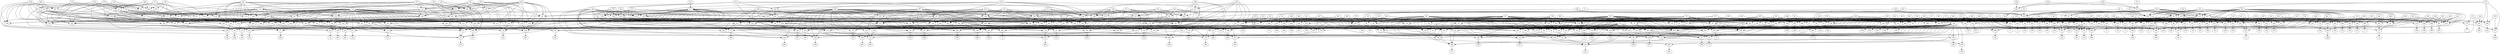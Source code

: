 digraph G {
    172 -> 221;
    206 -> 221;
    186 -> 221;
    182 -> 221;
    155 -> 221;
    201 -> 172;
    330 -> 172;
    346 -> 172;
    315 -> 172;
    158 -> 172;
    196 -> 172;
    147 -> 158;
    287 -> 158;
    140 -> 158;
    211 -> 158;
    77 -> 158;
    217 -> 158;
    361 -> 77;
    191 -> 77;
    298 -> 217;
    204 -> 217;
    244 -> 196;
    184 -> 196;
    231 -> 196;
    207 -> 196;
    249 -> 155;
    147 -> 155;
    55 -> 155;
    287 -> 155;
    77 -> 155;
    206 -> 155;
    198 -> 249;
    346 -> 249;
    217 -> 249;
    196 -> 249;
    77 -> 249;
    201 -> 198;
    330 -> 198;
    423 -> 198;
    140 -> 198;
    211 -> 198;
    315 -> 198;
    113 -> 182;
    133 -> 182;
    215 -> 131;
    346 -> 131;
    206 -> 131;
    285 -> 131;
    182 -> 131;
    254 -> 131;
    287 -> 215;
    204 -> 215;
    211 -> 215;
    230 -> 215;
    262 -> 215;
    196 -> 262;
    138 -> 262;
    361 -> 138;
    298 -> 138;
    201 -> 138;
    423 -> 138;
    140 -> 138;
    191 -> 138;
    330 -> 230;
    315 -> 230;
    147 -> 254;
    193 -> 254;
    225 -> 254;
    120 -> 254;
    361 -> 193;
    201 -> 193;
    140 -> 193;
    217 -> 193;
    423 -> 120;
    211 -> 120;
    191 -> 120;
    167 -> 120;
    196 -> 120;
    206 -> 120;
    330 -> 167;
    287 -> 167;
    346 -> 167;
    315 -> 167;
    147 -> 225;
    361 -> 225;
    298 -> 225;
    201 -> 225;
    204 -> 225;
    140 -> 225;
    118 -> 148;
    194 -> 148;
    542 -> 148;
    106 -> 148;
    133 -> 148;
    418 -> 542;
    214 -> 542;
    117 -> 542;
    112 -> 542;
    192 -> 418;
    518 -> 418;
    264 -> 418;
    114 -> 418;
    32 -> 418;
    199 -> 114;
    124 -> 114;
    257 -> 32;
    293 -> 32;
    96 -> 32;
    282 -> 32;
    318 -> 264;
    304 -> 264;
    139 -> 264;
    266 -> 264;
    270 -> 117;
    142 -> 117;
    271 -> 214;
    246 -> 214;
    489 -> 214;
    112 -> 194;
    464 -> 194;
    117 -> 194;
    276 -> 194;
    192 -> 464;
    518 -> 464;
    114 -> 464;
    32 -> 464;
    106 -> 276;
    264 -> 276;
    214 -> 276;
    112 -> 276;
    247 -> 223;
    171 -> 223;
    186 -> 223;
    160 -> 223;
    133 -> 223;
    204 -> 160;
    278 -> 160;
    262 -> 160;
    167 -> 160;
    179 -> 160;
    209 -> 160;
    147 -> 278;
    211 -> 278;
    167 -> 415;
    281 -> 415;
    261 -> 415;
    244 -> 415;
    206 -> 415;
    182 -> 415;
    191 -> 261;
    278 -> 261;
    423 -> 261;
    193 -> 261;
    244 -> 281;
    184 -> 281;
    231 -> 281;
    207 -> 281;
    206 -> 281;
    184 -> 288;
    280 -> 288;
    39 -> 288;
    361 -> 288;
    206 -> 288;
    182 -> 288;
    267 -> 280;
    371 -> 280;
    295 -> 280;
    453 -> 280;
    220 -> 280;
    299 -> 295;
    538 -> 295;
    167 -> 295;
    147 -> 538;
    423 -> 538;
    140 -> 538;
    211 -> 538;
    191 -> 538;
    244 -> 220;
    231 -> 220;
    207 -> 220;
    361 -> 39;
    201 -> 39;
    217 -> 39;
    184 -> 170;
    316 -> 170;
    39 -> 170;
    298 -> 170;
    206 -> 170;
    182 -> 170;
    453 -> 316;
    371 -> 316;
    267 -> 316;
    295 -> 316;
    220 -> 316;
    287 -> 307;
    224 -> 307;
    39 -> 307;
    201 -> 307;
    206 -> 307;
    182 -> 307;
    346 -> 224;
    315 -> 224;
    330 -> 224;
    281 -> 224;
    538 -> 224;
    206 -> 180;
    330 -> 180;
    356 -> 180;
    226 -> 180;
    182 -> 180;
    423 -> 356;
    191 -> 356;
    193 -> 356;
    278 -> 356;
    330 -> 226;
    287 -> 226;
    346 -> 226;
    231 -> 226;
    238 -> 226;
    315 -> 226;
    244 -> 238;
    184 -> 238;
    207 -> 238;
    206 -> 238;
    206 -> 404;
    147 -> 404;
    297 -> 404;
    182 -> 404;
    140 -> 297;
    211 -> 297;
    238 -> 297;
    287 -> 297;
    39 -> 297;
    358 -> 297;
    147 -> 358;
    423 -> 358;
    346 -> 358;
    231 -> 358;
    191 -> 358;
    230 -> 358;
    206 -> 130;
    423 -> 130;
    296 -> 130;
    182 -> 130;
    287 -> 296;
    140 -> 296;
    238 -> 296;
    39 -> 296;
    358 -> 296;
    211 -> 296;
    206 -> 245;
    287 -> 245;
    30 -> 245;
    193 -> 245;
    182 -> 245;
    423 -> 30;
    287 -> 30;
    238 -> 30;
    301 -> 30;
    278 -> 30;
    191 -> 30;
    346 -> 301;
    231 -> 301;
    230 -> 301;
    167 -> 305;
    152 -> 305;
    206 -> 305;
    204 -> 305;
    182 -> 305;
    138 -> 152;
    278 -> 152;
    238 -> 152;
    231 -> 152;
    206 -> 446;
    140 -> 446;
    356 -> 446;
    515 -> 446;
    182 -> 446;
    267 -> 515;
    453 -> 515;
    299 -> 515;
    281 -> 515;
    371 -> 515;
    167 -> 515;
    287 -> 289;
    39 -> 289;
    272 -> 289;
    211 -> 289;
    206 -> 289;
    182 -> 289;
    423 -> 272;
    211 -> 272;
    191 -> 272;
    149 -> 272;
    301 -> 272;
    206 -> 272;
    244 -> 149;
    147 -> 149;
    184 -> 149;
    207 -> 149;
    140 -> 149;
    143 -> 173;
    112 -> 173;
    319 -> 173;
    133 -> 173;
    106 -> 143;
    304 -> 143;
    464 -> 143;
    214 -> 143;
    64 -> 143;
    318 -> 143;
    139 -> 64;
    266 -> 64;
    177 -> 319;
    64 -> 319;
    112 -> 319;
    318 -> 319;
    432 -> 319;
    117 -> 319;
    199 -> 177;
    192 -> 177;
    214 -> 177;
    268 -> 177;
    257 -> 268;
    293 -> 268;
    96 -> 268;
    282 -> 268;
    124 -> 268;
    518 -> 268;
    206 -> 320;
    184 -> 320;
    523 -> 320;
    182 -> 320;
    140 -> 523;
    361 -> 523;
    298 -> 523;
    201 -> 523;
    204 -> 523;
    153 -> 523;
    423 -> 153;
    191 -> 153;
    281 -> 153;
    298 -> 153;
    167 -> 153;
    278 -> 153;
    538 -> 126;
    427 -> 126;
    103 -> 126;
    346 -> 126;
    206 -> 126;
    182 -> 126;
    184 -> 103;
    267 -> 103;
    39 -> 103;
    176 -> 103;
    299 -> 103;
    346 -> 176;
    453 -> 176;
    371 -> 176;
    206 -> 176;
    287 -> 427;
    230 -> 427;
    220 -> 427;
    206 -> 344;
    231 -> 344;
    356 -> 344;
    322 -> 344;
    182 -> 344;
    220 -> 322;
    167 -> 322;
    184 -> 322;
    206 -> 322;
    206 -> 544;
    207 -> 544;
    356 -> 544;
    236 -> 544;
    182 -> 544;
    184 -> 236;
    427 -> 236;
    346 -> 236;
    206 -> 236;
    98 -> 97;
    112 -> 97;
    460 -> 97;
    133 -> 97;
    106 -> 98;
    318 -> 98;
    139 -> 98;
    266 -> 98;
    95 -> 98;
    304 -> 98;
    271 -> 95;
    93 -> 95;
    219 -> 95;
    114 -> 95;
    257 -> 93;
    293 -> 93;
    96 -> 93;
    282 -> 93;
    518 -> 93;
    192 -> 219;
    246 -> 219;
    489 -> 219;
    264 -> 460;
    95 -> 460;
    304 -> 460;
    112 -> 460;
    18 -> 460;
    117 -> 460;
    356 -> 16;
    156 -> 16;
    207 -> 16;
    315 -> 16;
    206 -> 16;
    182 -> 16;
    244 -> 156;
    330 -> 156;
    287 -> 156;
    184 -> 156;
    346 -> 156;
    231 -> 156;
    206 -> 91;
    191 -> 91;
    13 -> 91;
    90 -> 91;
    182 -> 91;
    140 -> 13;
    211 -> 13;
    358 -> 13;
    298 -> 90;
    201 -> 90;
    287 -> 90;
    204 -> 90;
    238 -> 90;
    361 -> 90;
    89 -> 309;
    498 -> 309;
    133 -> 309;
    209 -> 309;
    85 -> 511;
    112 -> 511;
    449 -> 511;
    117 -> 511;
    134 -> 511;
    464 -> 85;
    214 -> 85;
    312 -> 85;
    106 -> 312;
    318 -> 312;
    304 -> 312;
    266 -> 312;
    177 -> 134;
    95 -> 134;
    112 -> 134;
    88 -> 134;
    139 -> 134;
    133 -> 134;
    112 -> 88;
    312 -> 88;
    117 -> 88;
    159 -> 388;
    78 -> 388;
    203 -> 388;
    399 -> 388;
    76 -> 388;
    182 -> 388;
    75 -> 399;
    187 -> 399;
    72 -> 399;
    159 -> 399;
    70 -> 399;
    259 -> 399;
    267 -> 187;
    68 -> 187;
    497 -> 187;
    547 -> 187;
    83 -> 187;
    86 -> 187;
    202 -> 68;
    439 -> 68;
    500 -> 75;
    61 -> 75;
    547 -> 75;
    267 -> 75;
    83 -> 75;
    86 -> 75;
    57 -> 500;
    497 -> 500;
    38 -> 500;
    439 -> 500;
    273 -> 61;
    54 -> 61;
    115 -> 61;
    500 -> 70;
    61 -> 70;
    547 -> 70;
    267 -> 70;
    72 -> 70;
    52 -> 70;
    83 -> 52;
    86 -> 52;
    72 -> 259;
    86 -> 259;
    159 -> 259;
    78 -> 259;
    83 -> 78;
    547 -> 78;
    267 -> 78;
    72 -> 203;
    86 -> 203;
    50 -> 190;
    72 -> 190;
    74 -> 190;
    182 -> 190;
    61 -> 50;
    68 -> 50;
    497 -> 50;
    547 -> 50;
    86 -> 50;
    83 -> 50;
    159 -> 74;
    76 -> 74;
    49 -> 69;
    83 -> 69;
    74 -> 69;
    182 -> 69;
    61 -> 49;
    48 -> 49;
    497 -> 49;
    86 -> 49;
    547 -> 49;
    72 -> 49;
    202 -> 48;
    439 -> 48;
    38 -> 48;
    547 -> 48;
    86 -> 48;
    72 -> 46;
    547 -> 46;
    380 -> 46;
    453 -> 46;
    45 -> 46;
    182 -> 46;
    80 -> 45;
    255 -> 45;
    383 -> 45;
    121 -> 45;
    159 -> 45;
    76 -> 45;
    500 -> 255;
    61 -> 255;
    547 -> 255;
    83 -> 255;
    72 -> 255;
    453 -> 255;
    144 -> 80;
    86 -> 80;
    83 -> 80;
    61 -> 80;
    547 -> 80;
    72 -> 80;
    83 -> 144;
    202 -> 144;
    497 -> 144;
    439 -> 144;
    38 -> 144;
    497 -> 121;
    453 -> 121;
    86 -> 121;
    83 -> 121;
    72 -> 121;
    547 -> 121;
    83 -> 383;
    72 -> 383;
    86 -> 383;
    547 -> 383;
    453 -> 383;
    159 -> 383;
    159 -> 380;
    52 -> 380;
    76 -> 380;
    14 -> 218;
    182 -> 218;
    239 -> 14;
    74 -> 14;
    71 -> 14;
    83 -> 14;
    72 -> 14;
    86 -> 14;
    439 -> 239;
    371 -> 239;
    67 -> 239;
    136 -> 239;
    76 -> 239;
    175 -> 239;
    202 -> 136;
    439 -> 136;
    371 -> 136;
    497 -> 136;
    38 -> 136;
    57 -> 136;
    57 -> 67;
    371 -> 67;
    76 -> 67;
    547 -> 67;
    159 -> 67;
    76 -> 175;
    547 -> 175;
    371 -> 175;
    159 -> 175;
    547 -> 71;
    371 -> 71;
    260 -> 168;
    82 -> 168;
    473 -> 168;
    248 -> 168;
    133 -> 168;
    363 -> 168;
    100 -> 493;
    82 -> 493;
    265 -> 493;
    248 -> 493;
    133 -> 493;
    363 -> 493;
    237 -> 42;
    100 -> 42;
    104 -> 42;
    248 -> 42;
    133 -> 42;
    363 -> 42;
    35 -> 129;
    237 -> 129;
    33 -> 129;
    248 -> 129;
    133 -> 129;
    363 -> 129;
    31 -> 29;
    35 -> 29;
    40 -> 29;
    248 -> 29;
    133 -> 29;
    363 -> 29;
    178 -> 28;
    31 -> 28;
    197 -> 28;
    248 -> 28;
    133 -> 28;
    363 -> 28;
    27 -> 25;
    178 -> 25;
    163 -> 25;
    248 -> 25;
    133 -> 25;
    363 -> 25;
    109 -> 462;
    27 -> 462;
    472 -> 462;
    248 -> 462;
    133 -> 462;
    363 -> 462;
    291 -> 23;
    313 -> 23;
    58 -> 23;
    133 -> 23;
    257 -> 23;
    518 -> 313;
    477 -> 313;
    146 -> 313;
    112 -> 313;
    117 -> 313;
    114 -> 477;
    219 -> 477;
    21 -> 477;
    106 -> 21;
    318 -> 21;
    304 -> 21;
    139 -> 21;
    271 -> 21;
    266 -> 21;
    293 -> 146;
    96 -> 146;
    282 -> 146;
    518 -> 58;
    146 -> 58;
    477 -> 58;
    112 -> 58;
    117 -> 58;
    161 -> 58;
    293 -> 291;
    96 -> 291;
    282 -> 291;
    112 -> 291;
    363 -> 300;
    54 -> 300;
    115 -> 300;
    248 -> 300;
    273 -> 300;
    133 -> 300;
    22 -> 20;
    277 -> 20;
    174 -> 20;
    293 -> 20;
    112 -> 20;
    135 -> 20;
    174 -> 277;
    117 -> 277;
    96 -> 277;
    282 -> 277;
    112 -> 277;
    257 -> 174;
    518 -> 174;
    21 -> 174;
    114 -> 174;
    219 -> 174;
    96 -> 22;
    282 -> 22;
    112 -> 22;
    117 -> 22;
    62 -> 22;
    96 -> 135;
    282 -> 135;
    112 -> 135;
    293 -> 135;
    133 -> 135;
    17 -> 15;
    199 -> 15;
    117 -> 15;
    268 -> 15;
    112 -> 15;
    41 -> 15;
    268 -> 41;
    17 -> 41;
    112 -> 41;
    183 -> 41;
    117 -> 41;
    540 -> 41;
    219 -> 17;
    21 -> 17;
    257 -> 183;
    124 -> 183;
    518 -> 183;
    199 -> 183;
    291 -> 183;
    133 -> 183;
    112 -> 426;
    282 -> 426;
    150 -> 426;
    154 -> 426;
    133 -> 426;
    96 -> 426;
    293 -> 150;
    174 -> 150;
    282 -> 150;
    112 -> 150;
    117 -> 150;
    293 -> 154;
    282 -> 154;
    174 -> 154;
    112 -> 154;
    117 -> 154;
    128 -> 154;
    227 -> 252;
    276 -> 252;
    192 -> 252;
    117 -> 252;
    132 -> 252;
    232 -> 252;
    518 -> 132;
    32 -> 132;
    114 -> 132;
    112 -> 132;
    257 -> 232;
    518 -> 232;
    192 -> 232;
    291 -> 232;
    114 -> 232;
    133 -> 232;
    321 -> 324;
    117 -> 324;
    269 -> 324;
    112 -> 324;
    133 -> 324;
    282 -> 324;
    17 -> 321;
    169 -> 321;
    257 -> 169;
    293 -> 169;
    96 -> 169;
    518 -> 169;
    114 -> 169;
    271 -> 325;
    326 -> 325;
    329 -> 325;
    332 -> 325;
    133 -> 325;
    335 -> 332;
    418 -> 332;
    112 -> 332;
    117 -> 332;
    123 -> 332;
    106 -> 335;
    246 -> 335;
    489 -> 335;
    139 -> 326;
    88 -> 326;
    246 -> 326;
    489 -> 326;
    112 -> 326;
    464 -> 326;
    518 -> 329;
    32 -> 329;
    219 -> 329;
    271 -> 329;
    114 -> 329;
    112 -> 329;
    112 -> 336;
    93 -> 336;
    337 -> 336;
    256 -> 336;
    133 -> 336;
    124 -> 336;
    199 -> 337;
    17 -> 337;
    93 -> 337;
    112 -> 337;
    117 -> 337;
    199 -> 256;
    93 -> 256;
    17 -> 256;
    112 -> 256;
    117 -> 256;
    339 -> 256;
    340 -> 56;
    440 -> 56;
    343 -> 56;
    133 -> 56;
    489 -> 340;
    21 -> 340;
    464 -> 340;
    112 -> 340;
    117 -> 340;
    246 -> 340;
    489 -> 440;
    21 -> 440;
    464 -> 440;
    112 -> 440;
    117 -> 440;
    501 -> 440;
    257 -> 343;
    192 -> 343;
    518 -> 343;
    291 -> 343;
    246 -> 343;
    114 -> 343;
    489 -> 345;
    347 -> 345;
    349 -> 345;
    390 -> 345;
    133 -> 345;
    246 -> 390;
    21 -> 390;
    464 -> 390;
    112 -> 390;
    117 -> 390;
    351 -> 390;
    21 -> 347;
    117 -> 347;
    246 -> 347;
    112 -> 347;
    464 -> 347;
    192 -> 349;
    282 -> 349;
    246 -> 349;
    169 -> 349;
    489 -> 349;
    112 -> 349;
    451 -> 352;
    133 -> 352;
    189 -> 451;
    312 -> 451;
    117 -> 451;
    353 -> 451;
    266 -> 451;
    112 -> 451;
    139 -> 353;
    271 -> 353;
    219 -> 353;
    114 -> 353;
    93 -> 353;
    477 -> 323;
    518 -> 323;
    117 -> 323;
    32 -> 323;
    112 -> 323;
    65 -> 323;
    477 -> 65;
    32 -> 65;
    355 -> 65;
    518 -> 65;
    112 -> 65;
    133 -> 65;
    117 -> 355;
    362 -> 355;
    363 -> 338;
    54 -> 338;
    248 -> 338;
    133 -> 338;
    363 -> 365;
    54 -> 365;
    248 -> 365;
    115 -> 365;
    133 -> 365;
    357 -> 105;
    83 -> 105;
    203 -> 105;
    182 -> 105;
    68 -> 357;
    367 -> 357;
    159 -> 357;
    76 -> 357;
    57 -> 357;
    547 -> 357;
    38 -> 367;
    497 -> 367;
    194 -> 525;
    133 -> 525;
    372 -> 373;
    270 -> 373;
    375 -> 373;
    171 -> 372;
    133 -> 372;
    310 -> 253;
    182 -> 253;
    377 -> 310;
    72 -> 310;
    86 -> 310;
    83 -> 310;
    109 -> 310;
    74 -> 310;
    109 -> 377;
    378 -> 377;
    547 -> 377;
    159 -> 377;
    83 -> 377;
    76 -> 377;
    279 -> 379;
    381 -> 379;
    382 -> 379;
    72 -> 379;
    182 -> 379;
    547 -> 381;
    76 -> 381;
    83 -> 381;
    159 -> 381;
    86 -> 381;
    384 -> 381;
    83 -> 279;
    159 -> 279;
    86 -> 279;
    260 -> 279;
    76 -> 279;
    547 -> 279;
    83 -> 382;
    159 -> 382;
    76 -> 382;
    86 -> 382;
    384 -> 382;
    391 -> 392;
    159 -> 392;
    86 -> 392;
    182 -> 392;
    61 -> 391;
    76 -> 391;
    83 -> 391;
    72 -> 391;
    547 -> 391;
    395 -> 396;
    182 -> 396;
    505 -> 395;
    74 -> 395;
    53 -> 395;
    83 -> 395;
    72 -> 395;
    86 -> 395;
    202 -> 505;
    500 -> 505;
    547 -> 505;
    299 -> 505;
    159 -> 505;
    76 -> 505;
    547 -> 53;
    299 -> 53;
    171 -> 397;
    260 -> 397;
    234 -> 397;
    270 -> 397;
    375 -> 400;
    270 -> 400;
    133 -> 400;
    171 -> 400;
    351 -> 164;
    402 -> 164;
    133 -> 164;
    99 -> 164;
    403 -> 99;
    405 -> 99;
    127 -> 99;
    101 -> 99;
    87 -> 127;
    406 -> 127;
    348 -> 127;
    449 -> 420;
    408 -> 420;
    133 -> 420;
    99 -> 420;
    501 -> 151;
    409 -> 151;
    133 -> 151;
    99 -> 151;
    118 -> 410;
    411 -> 410;
    133 -> 410;
    99 -> 410;
    362 -> 26;
    413 -> 26;
    133 -> 26;
    416 -> 26;
    101 -> 416;
    403 -> 416;
    405 -> 416;
    127 -> 416;
    269 -> 333;
    409 -> 333;
    133 -> 333;
    416 -> 333;
    123 -> 19;
    107 -> 19;
    133 -> 19;
    99 -> 19;
    189 -> 417;
    413 -> 417;
    133 -> 417;
    99 -> 417;
    432 -> 419;
    421 -> 419;
    133 -> 419;
    99 -> 419;
    18 -> 422;
    424 -> 422;
    133 -> 422;
    99 -> 422;
    128 -> 102;
    402 -> 102;
    133 -> 102;
    416 -> 102;
    62 -> 66;
    107 -> 66;
    133 -> 66;
    416 -> 66;
    161 -> 425;
    408 -> 425;
    133 -> 425;
    416 -> 425;
    339 -> 428;
    421 -> 428;
    133 -> 428;
    416 -> 428;
    540 -> 429;
    424 -> 429;
    133 -> 429;
    416 -> 429;
    227 -> 431;
    411 -> 431;
    133 -> 431;
    416 -> 431;
    434 -> 94;
    408 -> 94;
    133 -> 94;
    437 -> 94;
    101 -> 437;
    405 -> 437;
    403 -> 437;
    127 -> 437;
    34 -> 157;
    413 -> 157;
    133 -> 157;
    437 -> 157;
    165 -> 441;
    421 -> 441;
    133 -> 441;
    437 -> 441;
    442 -> 508;
    424 -> 508;
    133 -> 508;
    437 -> 508;
    112 -> 141;
    411 -> 141;
    133 -> 141;
    437 -> 141;
    443 -> 364;
    444 -> 364;
    403 -> 364;
    445 -> 444;
    265 -> 444;
    128 -> 444;
    351 -> 444;
    101 -> 444;
    405 -> 444;
    110 -> 443;
    504 -> 443;
    100 -> 443;
    101 -> 443;
    405 -> 443;
    447 -> 452;
    107 -> 452;
    133 -> 452;
    437 -> 452;
    500 -> 47;
    202 -> 47;
    547 -> 47;
    86 -> 47;
    455 -> 47;
    83 -> 455;
    72 -> 455;
    182 -> 455;
    74 -> 455;
    457 -> 459;
    409 -> 459;
    133 -> 459;
    437 -> 459;
    504 -> 290;
    402 -> 290;
    133 -> 290;
    437 -> 290;
    473 -> 116;
    409 -> 116;
    133 -> 116;
    137 -> 116;
    405 -> 137;
    101 -> 137;
    403 -> 137;
    127 -> 137;
    265 -> 463;
    402 -> 463;
    133 -> 463;
    137 -> 463;
    33 -> 465;
    408 -> 465;
    133 -> 465;
    137 -> 465;
    40 -> 466;
    413 -> 466;
    133 -> 466;
    137 -> 466;
    197 -> 468;
    421 -> 468;
    133 -> 468;
    137 -> 468;
    472 -> 536;
    411 -> 536;
    133 -> 536;
    137 -> 536;
    378 -> 469;
    408 -> 469;
    133 -> 469;
    84 -> 469;
    127 -> 84;
    317 -> 84;
    101 -> 317;
    403 -> 317;
    112 -> 317;
    405 -> 317;
    38 -> 470;
    471 -> 470;
    84 -> 470;
    413 -> 470;
    133 -> 470;
    113 -> 471;
    439 -> 471;
    317 -> 471;
    127 -> 471;
    202 -> 200;
    471 -> 200;
    84 -> 200;
    411 -> 200;
    133 -> 200;
    57 -> 474;
    471 -> 474;
    84 -> 474;
    424 -> 474;
    133 -> 474;
    163 -> 294;
    424 -> 294;
    133 -> 294;
    137 -> 294;
    104 -> 241;
    107 -> 241;
    133 -> 241;
    137 -> 241;
    497 -> 328;
    471 -> 328;
    84 -> 328;
    421 -> 328;
    133 -> 328;
    414 -> 475;
    327 -> 475;
    403 -> 475;
    401 -> 327;
    472 -> 327;
    227 -> 327;
    118 -> 327;
    101 -> 327;
    405 -> 327;
    202 -> 414;
    112 -> 414;
    109 -> 414;
    101 -> 414;
    405 -> 414;
    38 -> 478;
    40 -> 478;
    479 -> 478;
    101 -> 478;
    403 -> 478;
    405 -> 478;
    34 -> 479;
    189 -> 479;
    362 -> 479;
    31 -> 479;
    101 -> 479;
    403 -> 479;
    378 -> 242;
    33 -> 242;
    43 -> 242;
    101 -> 242;
    403 -> 242;
    405 -> 242;
    434 -> 43;
    161 -> 43;
    449 -> 43;
    35 -> 43;
    101 -> 43;
    403 -> 43;
    480 -> 216;
    104 -> 216;
    240 -> 216;
    101 -> 216;
    403 -> 216;
    405 -> 216;
    447 -> 240;
    62 -> 240;
    123 -> 240;
    237 -> 240;
    101 -> 240;
    403 -> 240;
    448 -> 368;
    212 -> 368;
    403 -> 368;
    481 -> 212;
    197 -> 212;
    339 -> 212;
    432 -> 212;
    101 -> 212;
    405 -> 212;
    497 -> 448;
    165 -> 448;
    178 -> 448;
    101 -> 448;
    405 -> 448;
    500 -> 331;
    454 -> 331;
    547 -> 331;
    86 -> 331;
    182 -> 331;
    83 -> 454;
    72 -> 454;
    74 -> 454;
    483 -> 79;
    81 -> 79;
    403 -> 79;
    163 -> 81;
    540 -> 81;
    18 -> 81;
    498 -> 81;
    405 -> 81;
    101 -> 81;
    57 -> 483;
    442 -> 483;
    27 -> 483;
    101 -> 483;
    405 -> 483;
    63 -> 251;
    553 -> 251;
    403 -> 251;
    476 -> 553;
    473 -> 553;
    269 -> 553;
    501 -> 553;
    101 -> 553;
    405 -> 553;
    438 -> 63;
    457 -> 63;
    82 -> 63;
    101 -> 63;
    405 -> 63;
    61 -> 185;
    83 -> 185;
    72 -> 185;
    182 -> 185;
    547 -> 185;
    57 -> 435;
    159 -> 435;
    76 -> 435;
    182 -> 435;
    547 -> 435;
    438 -> 513;
    409 -> 513;
    133 -> 513;
    317 -> 513;
    127 -> 513;
    480 -> 181;
    107 -> 181;
    133 -> 181;
    317 -> 181;
    127 -> 181;
    247 -> 485;
    191 -> 485;
    287 -> 485;
    206 -> 485;
    182 -> 485;
    110 -> 195;
    402 -> 195;
    133 -> 195;
    317 -> 195;
    127 -> 195;
    201 -> 370;
    147 -> 370;
    204 -> 370;
    244 -> 370;
    206 -> 370;
    182 -> 370;
    133 -> 482;
    270 -> 482;
    228 -> 486;
    133 -> 486;
    453 -> 228;
    299 -> 228;
    267 -> 228;
    371 -> 228;
    179 -> 228;
    206 -> 228;
    367 -> 487;
    133 -> 487;
    476 -> 302;
    439 -> 302;
    113 -> 302;
    438 -> 302;
    133 -> 302;
    133 -> 488;
    476 -> 488;
    442 -> 488;
    133 -> 59;
    433 -> 59;
    133 -> 286;
    210 -> 286;
    133 -> 490;
    384 -> 490;
    202 -> 430;
    481 -> 430;
    113 -> 430;
    133 -> 430;
    354 -> 491;
    406 -> 491;
    348 -> 491;
    221 -> 492;
    131 -> 494;
    148 -> 495;
    223 -> 387;
    415 -> 188;
    288 -> 450;
    170 -> 108;
    307 -> 496;
    180 -> 499;
    404 -> 502;
    130 -> 60;
    245 -> 503;
    305 -> 506;
    446 -> 386;
    289 -> 350;
    173 -> 341;
    320 -> 467;
    126 -> 484;
    344 -> 507;
    544 -> 509;
    97 -> 359;
    16 -> 366;
    91 -> 374;
    309 -> 166;
    511 -> 243;
    388 -> 37;
    190 -> 557;
    69 -> 458;
    46 -> 512;
    218 -> 376;
    168 -> 556;
    493 -> 250;
    42 -> 514;
    129 -> 398;
    29 -> 456;
    28 -> 393;
    25 -> 162;
    462 -> 516;
    23 -> 517;
    300 -> 520;
    20 -> 92;
    15 -> 314;
    426 -> 205;
    252 -> 111;
    324 -> 521;
    325 -> 274;
    336 -> 311;
    56 -> 522;
    345 -> 524;
    352 -> 407;
    323 -> 461;
    338 -> 526;
    365 -> 119;
    105 -> 527;
    525 -> 389;
    373 -> 529;
    253 -> 369;
    379 -> 528;
    392 -> 436;
    396 -> 531;
    397 -> 394;
    400 -> 412;
    164 -> 125;
    420 -> 533;
    151 -> 303;
    410 -> 534;
    26 -> 510;
    333 -> 535;
    19 -> 537;
    417 -> 539;
    419 -> 385;
    422 -> 543;
    102 -> 545;
    66 -> 548;
    425 -> 549;
    428 -> 546;
    429 -> 519;
    431 -> 283;
    94 -> 550;
    157 -> 222;
    441 -> 551;
    508 -> 532;
    141 -> 44;
    364 -> 292;
    452 -> 233;
    47 -> 258;
    459 -> 552;
    290 -> 554;
    116 -> 51;
    463 -> 555;
    465 -> 558;
    466 -> 235;
    468 -> 360;
    536 -> 559;
    469 -> 530;
    470 -> 145;
    200 -> 560;
    474 -> 275;
    294 -> 213;
    241 -> 334;
    328 -> 561;
    475 -> 541;
    478 -> 36;
    242 -> 306;
    216 -> 562;
    368 -> 208;
    331 -> 73;
    79 -> 12;
    251 -> 11;
    185 -> 122;
    435 -> 10;
    513 -> 9;
    181 -> 24;
    485 -> 8;
    372 -> 7;
    195 -> 6;
    370 -> 342;
    482 -> 284;
    486 -> 5;
    487 -> 4;
    302 -> 3;
    488 -> 2;
    59 -> 263;
    286 -> 308;
    490 -> 1;
    430 -> 0;
    491 -> 229;
}
